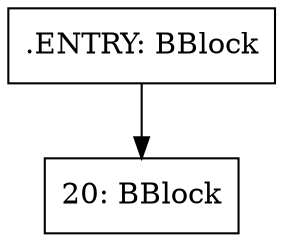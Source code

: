 digraph G {
node [shape=box]
".ENTRY" [label=".ENTRY: BBlock"]
"20" [label="20: BBlock"]
".ENTRY" -> "20"
}
